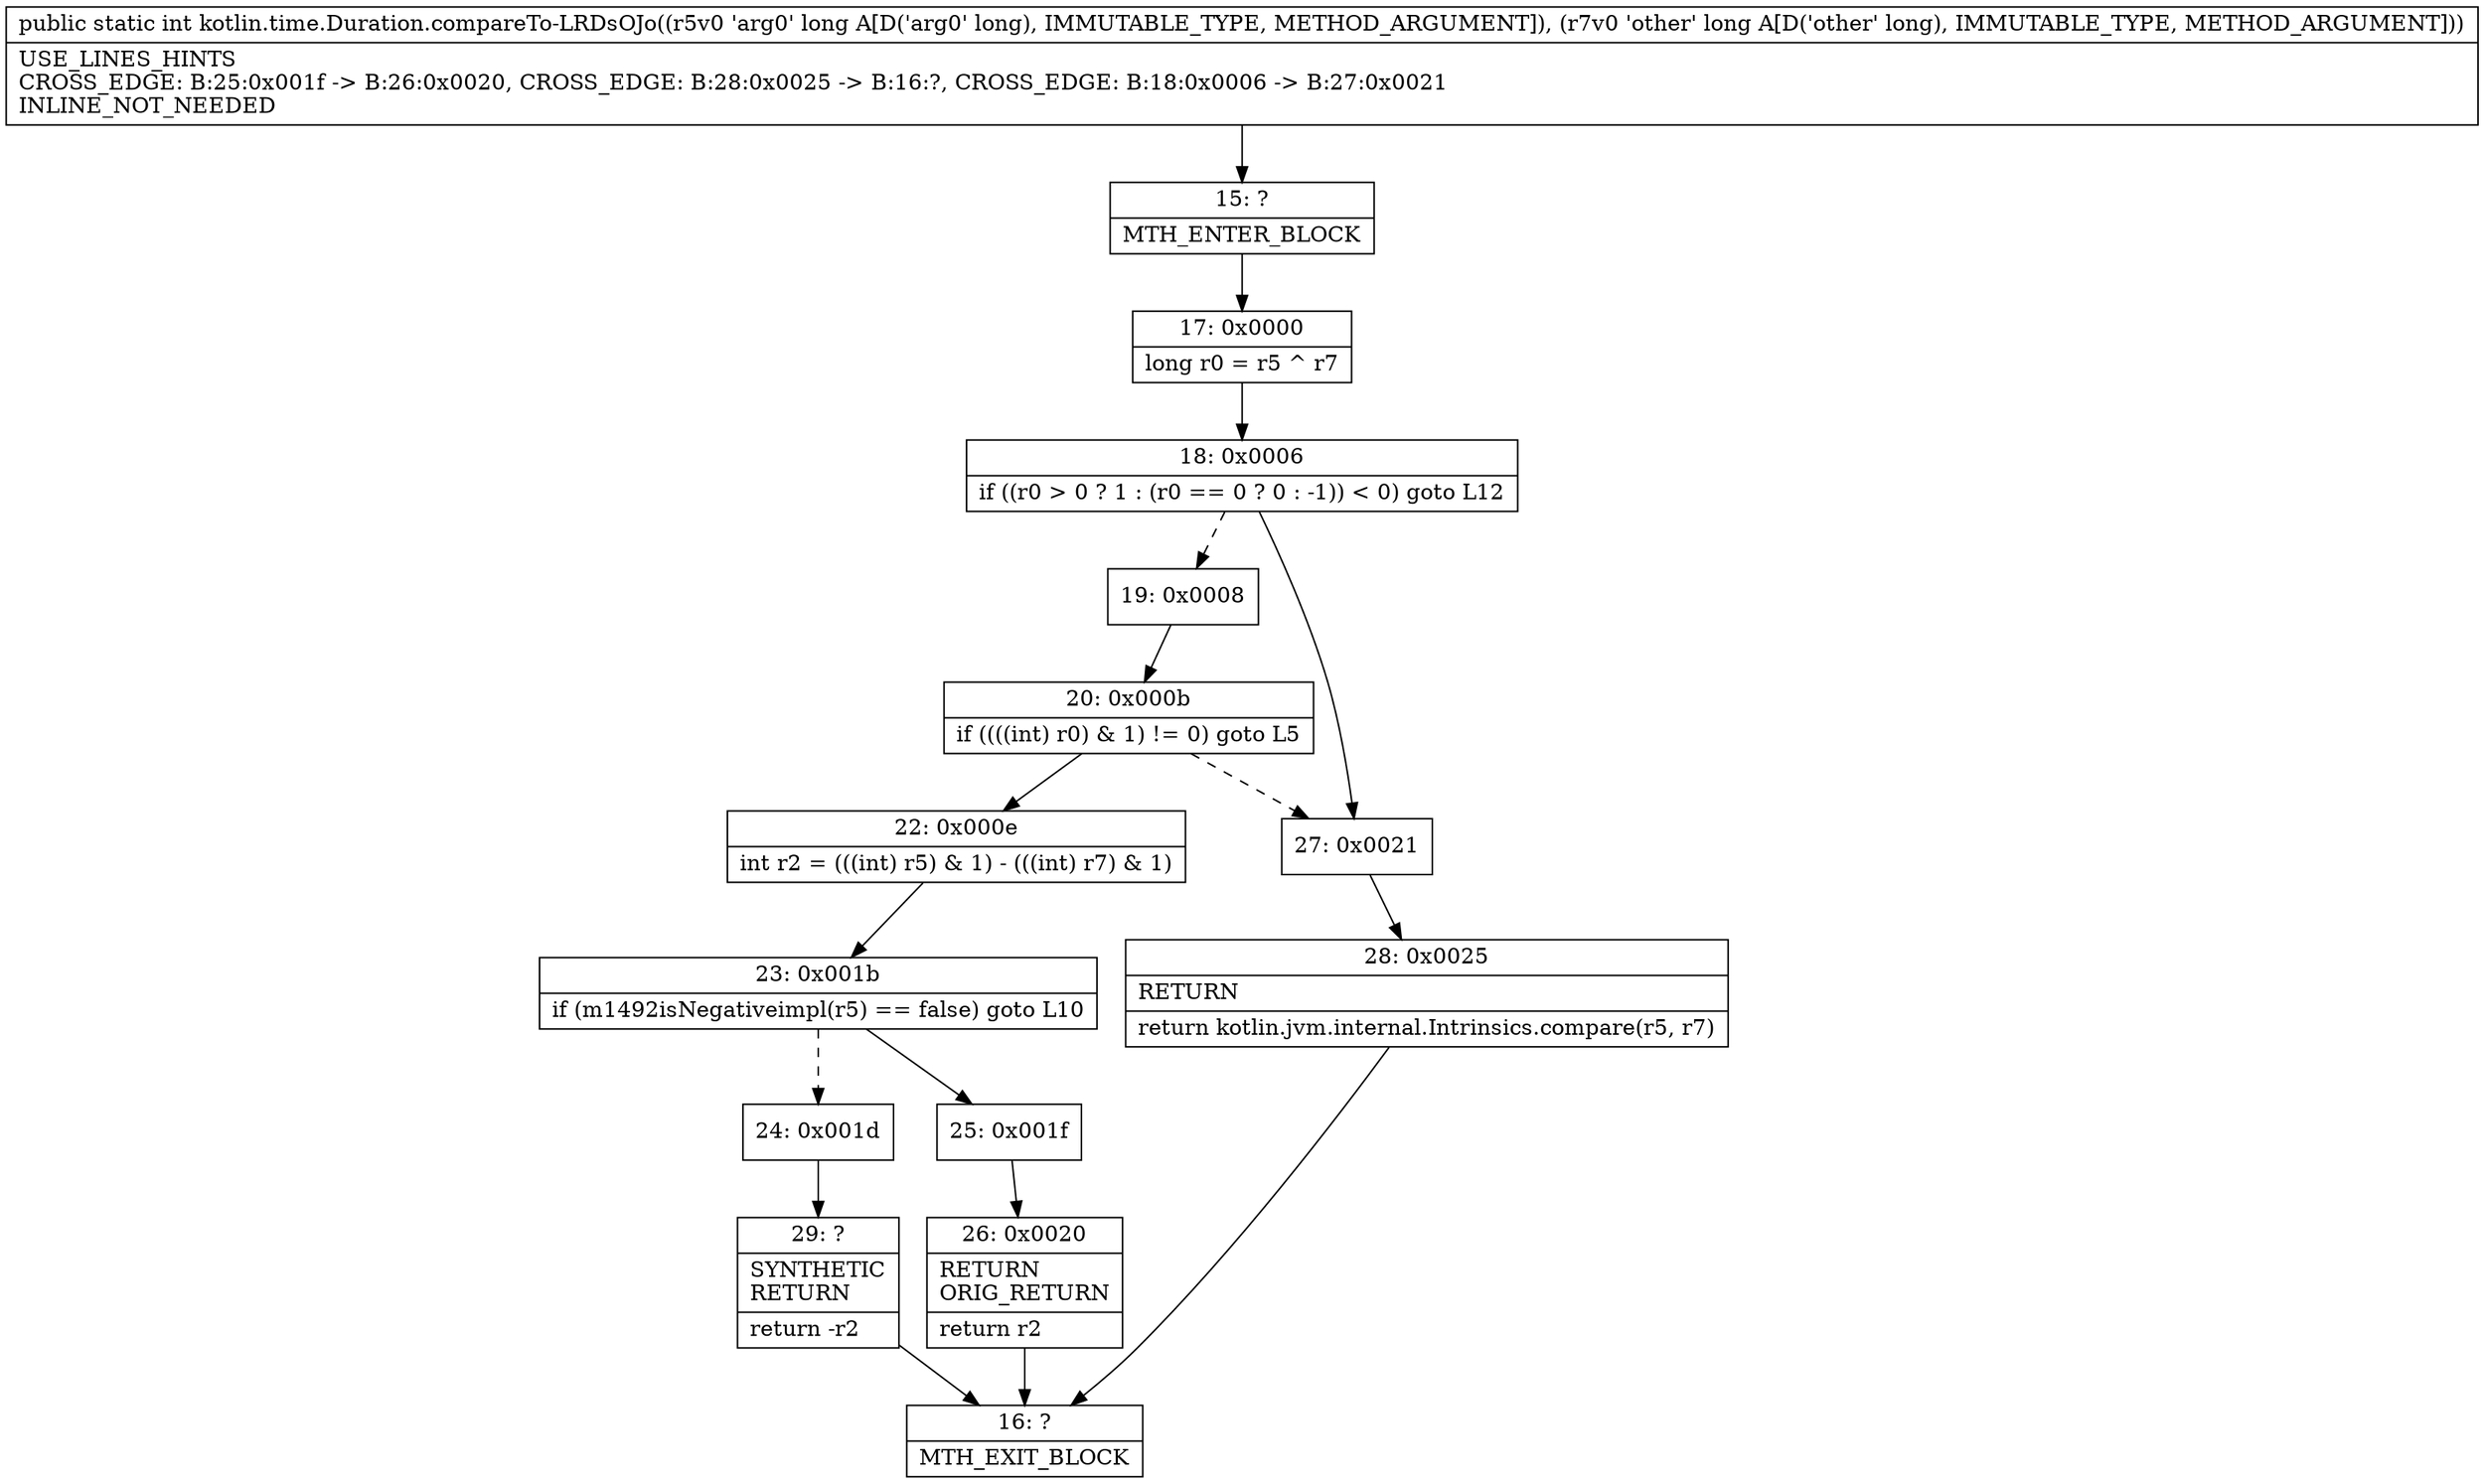 digraph "CFG forkotlin.time.Duration.compareTo\-LRDsOJo(JJ)I" {
Node_15 [shape=record,label="{15\:\ ?|MTH_ENTER_BLOCK\l}"];
Node_17 [shape=record,label="{17\:\ 0x0000|long r0 = r5 ^ r7\l}"];
Node_18 [shape=record,label="{18\:\ 0x0006|if ((r0 \> 0 ? 1 : (r0 == 0 ? 0 : \-1)) \< 0) goto L12\l}"];
Node_19 [shape=record,label="{19\:\ 0x0008}"];
Node_20 [shape=record,label="{20\:\ 0x000b|if ((((int) r0) & 1) != 0) goto L5\l}"];
Node_22 [shape=record,label="{22\:\ 0x000e|int r2 = (((int) r5) & 1) \- (((int) r7) & 1)\l}"];
Node_23 [shape=record,label="{23\:\ 0x001b|if (m1492isNegativeimpl(r5) == false) goto L10\l}"];
Node_24 [shape=record,label="{24\:\ 0x001d}"];
Node_29 [shape=record,label="{29\:\ ?|SYNTHETIC\lRETURN\l|return \-r2\l}"];
Node_16 [shape=record,label="{16\:\ ?|MTH_EXIT_BLOCK\l}"];
Node_25 [shape=record,label="{25\:\ 0x001f}"];
Node_26 [shape=record,label="{26\:\ 0x0020|RETURN\lORIG_RETURN\l|return r2\l}"];
Node_27 [shape=record,label="{27\:\ 0x0021}"];
Node_28 [shape=record,label="{28\:\ 0x0025|RETURN\l|return kotlin.jvm.internal.Intrinsics.compare(r5, r7)\l}"];
MethodNode[shape=record,label="{public static int kotlin.time.Duration.compareTo\-LRDsOJo((r5v0 'arg0' long A[D('arg0' long), IMMUTABLE_TYPE, METHOD_ARGUMENT]), (r7v0 'other' long A[D('other' long), IMMUTABLE_TYPE, METHOD_ARGUMENT]))  | USE_LINES_HINTS\lCROSS_EDGE: B:25:0x001f \-\> B:26:0x0020, CROSS_EDGE: B:28:0x0025 \-\> B:16:?, CROSS_EDGE: B:18:0x0006 \-\> B:27:0x0021\lINLINE_NOT_NEEDED\l}"];
MethodNode -> Node_15;Node_15 -> Node_17;
Node_17 -> Node_18;
Node_18 -> Node_19[style=dashed];
Node_18 -> Node_27;
Node_19 -> Node_20;
Node_20 -> Node_22;
Node_20 -> Node_27[style=dashed];
Node_22 -> Node_23;
Node_23 -> Node_24[style=dashed];
Node_23 -> Node_25;
Node_24 -> Node_29;
Node_29 -> Node_16;
Node_25 -> Node_26;
Node_26 -> Node_16;
Node_27 -> Node_28;
Node_28 -> Node_16;
}

